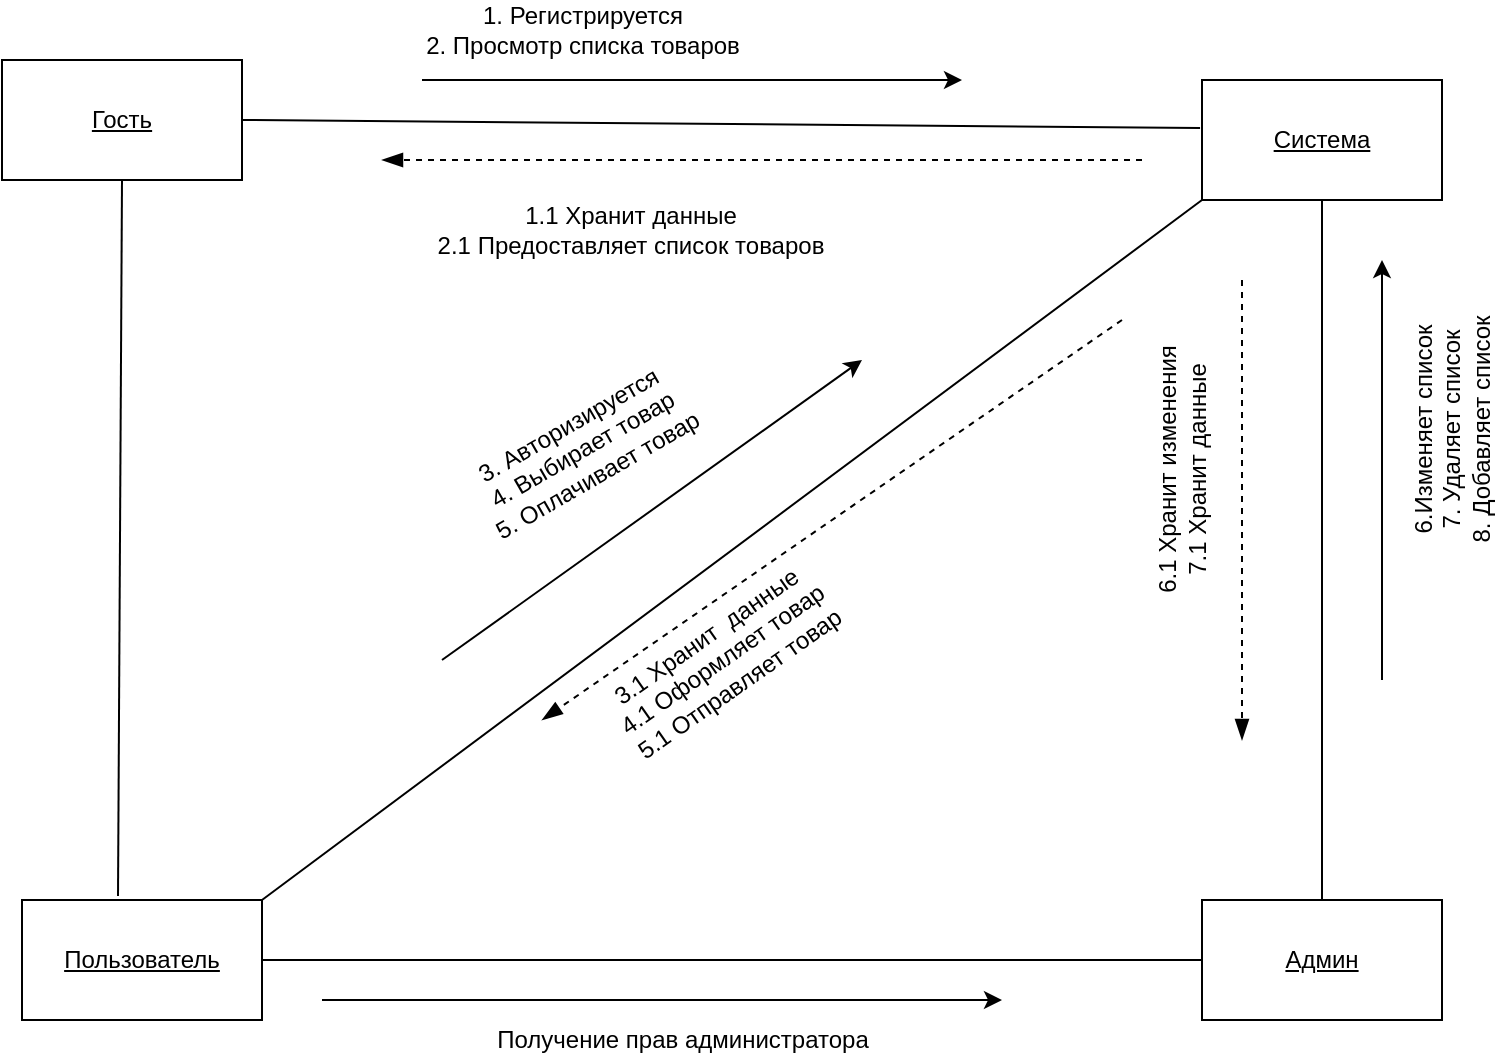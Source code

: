 <mxfile version="15.8.3" type="github">
  <diagram id="qPGfvWFNzOa745rkmDFE" name="Page-1">
    <mxGraphModel dx="817" dy="619" grid="1" gridSize="10" guides="1" tooltips="1" connect="1" arrows="1" fold="1" page="1" pageScale="1" pageWidth="827" pageHeight="1169" math="0" shadow="0">
      <root>
        <mxCell id="0" />
        <mxCell id="1" parent="0" />
        <mxCell id="qEhfhbL_20rRrMWLhHlk-1" value="&lt;u&gt;Гость&lt;/u&gt;" style="rounded=0;whiteSpace=wrap;html=1;" vertex="1" parent="1">
          <mxGeometry x="20" y="50" width="120" height="60" as="geometry" />
        </mxCell>
        <mxCell id="qEhfhbL_20rRrMWLhHlk-2" value="&lt;u&gt;Система&lt;/u&gt;" style="rounded=0;whiteSpace=wrap;html=1;" vertex="1" parent="1">
          <mxGeometry x="620" y="60" width="120" height="60" as="geometry" />
        </mxCell>
        <mxCell id="qEhfhbL_20rRrMWLhHlk-3" value="&lt;u&gt;Админ&lt;/u&gt;" style="rounded=0;whiteSpace=wrap;html=1;" vertex="1" parent="1">
          <mxGeometry x="620" y="470" width="120" height="60" as="geometry" />
        </mxCell>
        <mxCell id="qEhfhbL_20rRrMWLhHlk-4" value="&lt;u&gt;Пользователь&lt;/u&gt;" style="rounded=0;whiteSpace=wrap;html=1;" vertex="1" parent="1">
          <mxGeometry x="30" y="470" width="120" height="60" as="geometry" />
        </mxCell>
        <mxCell id="qEhfhbL_20rRrMWLhHlk-11" value="" style="endArrow=none;html=1;rounded=0;entryX=-0.008;entryY=0.4;entryDx=0;entryDy=0;entryPerimeter=0;exitX=1;exitY=0.5;exitDx=0;exitDy=0;" edge="1" parent="1" source="qEhfhbL_20rRrMWLhHlk-1" target="qEhfhbL_20rRrMWLhHlk-2">
          <mxGeometry width="50" height="50" relative="1" as="geometry">
            <mxPoint x="140" y="84" as="sourcePoint" />
            <mxPoint x="470" y="80" as="targetPoint" />
          </mxGeometry>
        </mxCell>
        <mxCell id="qEhfhbL_20rRrMWLhHlk-13" value="" style="endArrow=none;html=1;rounded=0;exitX=0.4;exitY=-0.033;exitDx=0;exitDy=0;exitPerimeter=0;" edge="1" parent="1" source="qEhfhbL_20rRrMWLhHlk-4">
          <mxGeometry width="50" height="50" relative="1" as="geometry">
            <mxPoint x="20" y="160" as="sourcePoint" />
            <mxPoint x="80" y="110" as="targetPoint" />
          </mxGeometry>
        </mxCell>
        <mxCell id="qEhfhbL_20rRrMWLhHlk-14" value="" style="endArrow=none;html=1;rounded=0;entryX=0;entryY=0.5;entryDx=0;entryDy=0;exitX=1;exitY=0.5;exitDx=0;exitDy=0;" edge="1" parent="1" source="qEhfhbL_20rRrMWLhHlk-4" target="qEhfhbL_20rRrMWLhHlk-3">
          <mxGeometry width="50" height="50" relative="1" as="geometry">
            <mxPoint x="150" y="400" as="sourcePoint" />
            <mxPoint x="200" y="350" as="targetPoint" />
          </mxGeometry>
        </mxCell>
        <mxCell id="qEhfhbL_20rRrMWLhHlk-15" value="" style="endArrow=none;html=1;rounded=0;exitX=0.5;exitY=0;exitDx=0;exitDy=0;entryX=0.5;entryY=1;entryDx=0;entryDy=0;" edge="1" parent="1" source="qEhfhbL_20rRrMWLhHlk-3" target="qEhfhbL_20rRrMWLhHlk-2">
          <mxGeometry width="50" height="50" relative="1" as="geometry">
            <mxPoint x="500" y="170" as="sourcePoint" />
            <mxPoint x="550" y="120" as="targetPoint" />
          </mxGeometry>
        </mxCell>
        <mxCell id="qEhfhbL_20rRrMWLhHlk-16" value="" style="endArrow=none;html=1;rounded=0;entryX=0;entryY=1;entryDx=0;entryDy=0;exitX=1;exitY=0;exitDx=0;exitDy=0;" edge="1" parent="1" source="qEhfhbL_20rRrMWLhHlk-4" target="qEhfhbL_20rRrMWLhHlk-2">
          <mxGeometry width="50" height="50" relative="1" as="geometry">
            <mxPoint x="130" y="390" as="sourcePoint" />
            <mxPoint x="190" y="330" as="targetPoint" />
          </mxGeometry>
        </mxCell>
        <mxCell id="qEhfhbL_20rRrMWLhHlk-17" value="" style="endArrow=classic;html=1;rounded=0;" edge="1" parent="1">
          <mxGeometry width="50" height="50" relative="1" as="geometry">
            <mxPoint x="240" y="350" as="sourcePoint" />
            <mxPoint x="450" y="200" as="targetPoint" />
          </mxGeometry>
        </mxCell>
        <mxCell id="qEhfhbL_20rRrMWLhHlk-18" value="" style="html=1;verticalAlign=bottom;endArrow=blockThin;dashed=1;endSize=8;rounded=0;endFill=1;" edge="1" parent="1">
          <mxGeometry relative="1" as="geometry">
            <mxPoint x="580" y="180" as="sourcePoint" />
            <mxPoint x="290" y="380" as="targetPoint" />
          </mxGeometry>
        </mxCell>
        <mxCell id="qEhfhbL_20rRrMWLhHlk-19" value="" style="endArrow=classic;html=1;rounded=0;" edge="1" parent="1">
          <mxGeometry width="50" height="50" relative="1" as="geometry">
            <mxPoint x="710" y="360" as="sourcePoint" />
            <mxPoint x="710" y="150" as="targetPoint" />
          </mxGeometry>
        </mxCell>
        <mxCell id="qEhfhbL_20rRrMWLhHlk-20" value="" style="html=1;verticalAlign=bottom;endArrow=blockThin;dashed=1;endSize=8;rounded=0;endFill=1;" edge="1" parent="1">
          <mxGeometry relative="1" as="geometry">
            <mxPoint x="640" y="160" as="sourcePoint" />
            <mxPoint x="640" y="390" as="targetPoint" />
          </mxGeometry>
        </mxCell>
        <mxCell id="qEhfhbL_20rRrMWLhHlk-21" value="" style="endArrow=classic;html=1;rounded=0;" edge="1" parent="1">
          <mxGeometry width="50" height="50" relative="1" as="geometry">
            <mxPoint x="230" y="60" as="sourcePoint" />
            <mxPoint x="500" y="60" as="targetPoint" />
          </mxGeometry>
        </mxCell>
        <mxCell id="qEhfhbL_20rRrMWLhHlk-22" value="" style="html=1;verticalAlign=bottom;endArrow=blockThin;dashed=1;endSize=8;rounded=0;endFill=1;" edge="1" parent="1">
          <mxGeometry relative="1" as="geometry">
            <mxPoint x="590" y="100" as="sourcePoint" />
            <mxPoint x="210" y="100" as="targetPoint" />
          </mxGeometry>
        </mxCell>
        <mxCell id="qEhfhbL_20rRrMWLhHlk-23" value="" style="endArrow=classic;html=1;rounded=0;" edge="1" parent="1">
          <mxGeometry width="50" height="50" relative="1" as="geometry">
            <mxPoint x="180" y="520" as="sourcePoint" />
            <mxPoint x="520" y="520" as="targetPoint" />
          </mxGeometry>
        </mxCell>
        <mxCell id="qEhfhbL_20rRrMWLhHlk-26" value="1. Регистрируется&lt;br&gt;2. Просмотр списка товаров" style="text;html=1;align=center;verticalAlign=middle;resizable=0;points=[];autosize=1;strokeColor=none;fillColor=none;" vertex="1" parent="1">
          <mxGeometry x="225" y="20" width="170" height="30" as="geometry" />
        </mxCell>
        <mxCell id="qEhfhbL_20rRrMWLhHlk-28" value="1.1 Хранит данные&lt;br&gt;2.1 Предоставляет список товаров" style="text;html=1;align=center;verticalAlign=middle;resizable=0;points=[];autosize=1;strokeColor=none;fillColor=none;" vertex="1" parent="1">
          <mxGeometry x="229" y="120" width="210" height="30" as="geometry" />
        </mxCell>
        <mxCell id="qEhfhbL_20rRrMWLhHlk-29" value="3. Авторизируется&lt;br&gt;4. Выбирает товар&lt;br&gt;5. Оплачивает товар" style="text;html=1;align=center;verticalAlign=middle;resizable=0;points=[];autosize=1;strokeColor=none;fillColor=none;rotation=-30;" vertex="1" parent="1">
          <mxGeometry x="245" y="220" width="130" height="50" as="geometry" />
        </mxCell>
        <mxCell id="qEhfhbL_20rRrMWLhHlk-30" value="3.1 Хранит&amp;nbsp; данные&lt;br&gt;4.1 Оформляет товар&lt;br&gt;5.1 Отправляет товар" style="text;html=1;align=center;verticalAlign=middle;resizable=0;points=[];autosize=1;strokeColor=none;fillColor=none;rotation=-35;" vertex="1" parent="1">
          <mxGeometry x="310" y="325" width="140" height="50" as="geometry" />
        </mxCell>
        <mxCell id="qEhfhbL_20rRrMWLhHlk-31" value="Получение прав администратора" style="text;html=1;align=center;verticalAlign=middle;resizable=0;points=[];autosize=1;strokeColor=none;fillColor=none;" vertex="1" parent="1">
          <mxGeometry x="260" y="530" width="200" height="20" as="geometry" />
        </mxCell>
        <mxCell id="qEhfhbL_20rRrMWLhHlk-33" value="6.Изменяет список&lt;br&gt;7. Удаляет список&lt;br&gt;8. Добавляет список" style="text;html=1;align=center;verticalAlign=middle;resizable=0;points=[];autosize=1;strokeColor=none;fillColor=none;rotation=-90;" vertex="1" parent="1">
          <mxGeometry x="680" y="210" width="130" height="50" as="geometry" />
        </mxCell>
        <mxCell id="qEhfhbL_20rRrMWLhHlk-34" value="6.1 Хранит изменения&lt;br&gt;7.1 Хранит данные" style="text;html=1;align=center;verticalAlign=middle;resizable=0;points=[];autosize=1;strokeColor=none;fillColor=none;rotation=-90;" vertex="1" parent="1">
          <mxGeometry x="540" y="240" width="140" height="30" as="geometry" />
        </mxCell>
      </root>
    </mxGraphModel>
  </diagram>
</mxfile>
